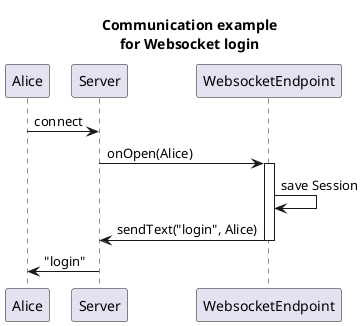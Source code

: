 @startuml
title Communication example\nfor Websocket login
Alice -> Server :connect
Server -> WebsocketEndpoint : onOpen(Alice)
activate WebsocketEndpoint
    WebsocketEndpoint -> WebsocketEndpoint :save Session
    WebsocketEndpoint -> Server : sendText("login", Alice)
deactivate WebsocketEndpoint
Server -> Alice :"login"
@enduml